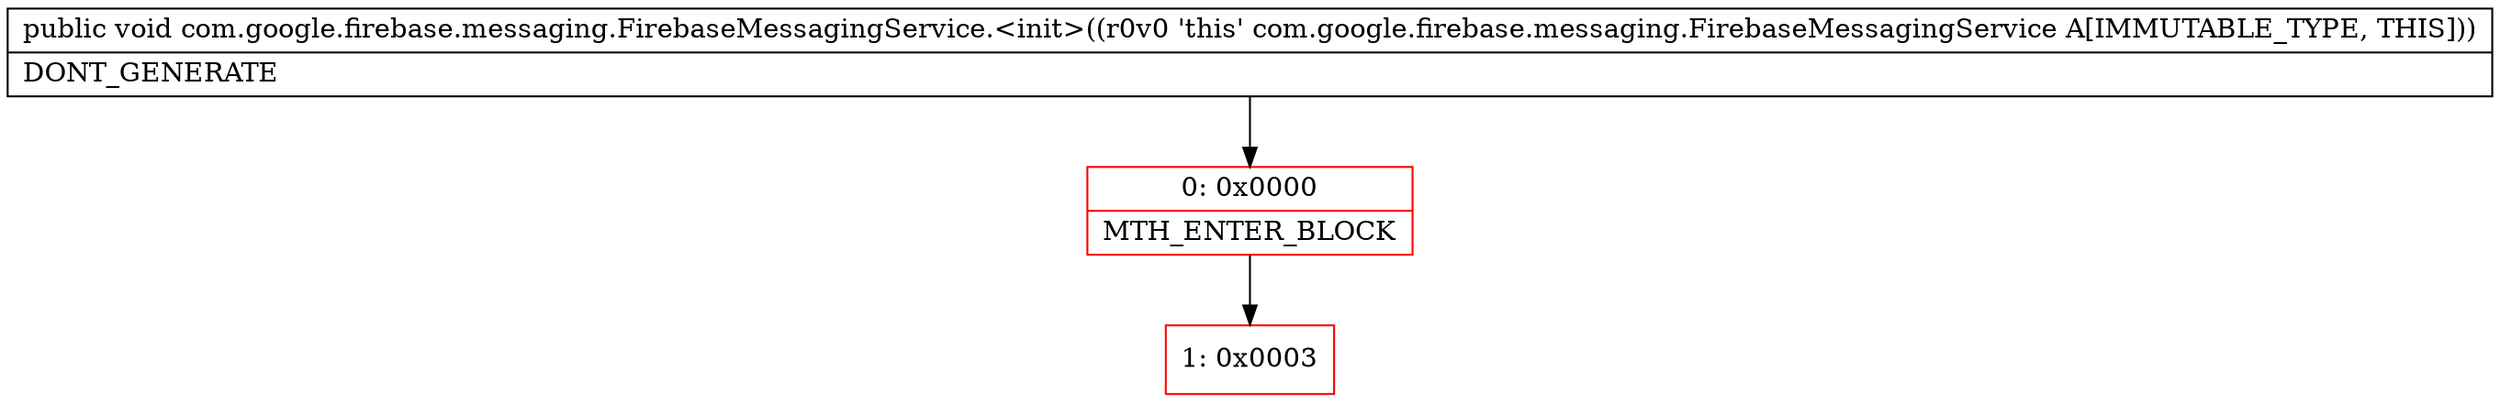 digraph "CFG forcom.google.firebase.messaging.FirebaseMessagingService.\<init\>()V" {
subgraph cluster_Region_1503879697 {
label = "R(0)";
node [shape=record,color=blue];
}
Node_0 [shape=record,color=red,label="{0\:\ 0x0000|MTH_ENTER_BLOCK\l}"];
Node_1 [shape=record,color=red,label="{1\:\ 0x0003}"];
MethodNode[shape=record,label="{public void com.google.firebase.messaging.FirebaseMessagingService.\<init\>((r0v0 'this' com.google.firebase.messaging.FirebaseMessagingService A[IMMUTABLE_TYPE, THIS]))  | DONT_GENERATE\l}"];
MethodNode -> Node_0;
Node_0 -> Node_1;
}

